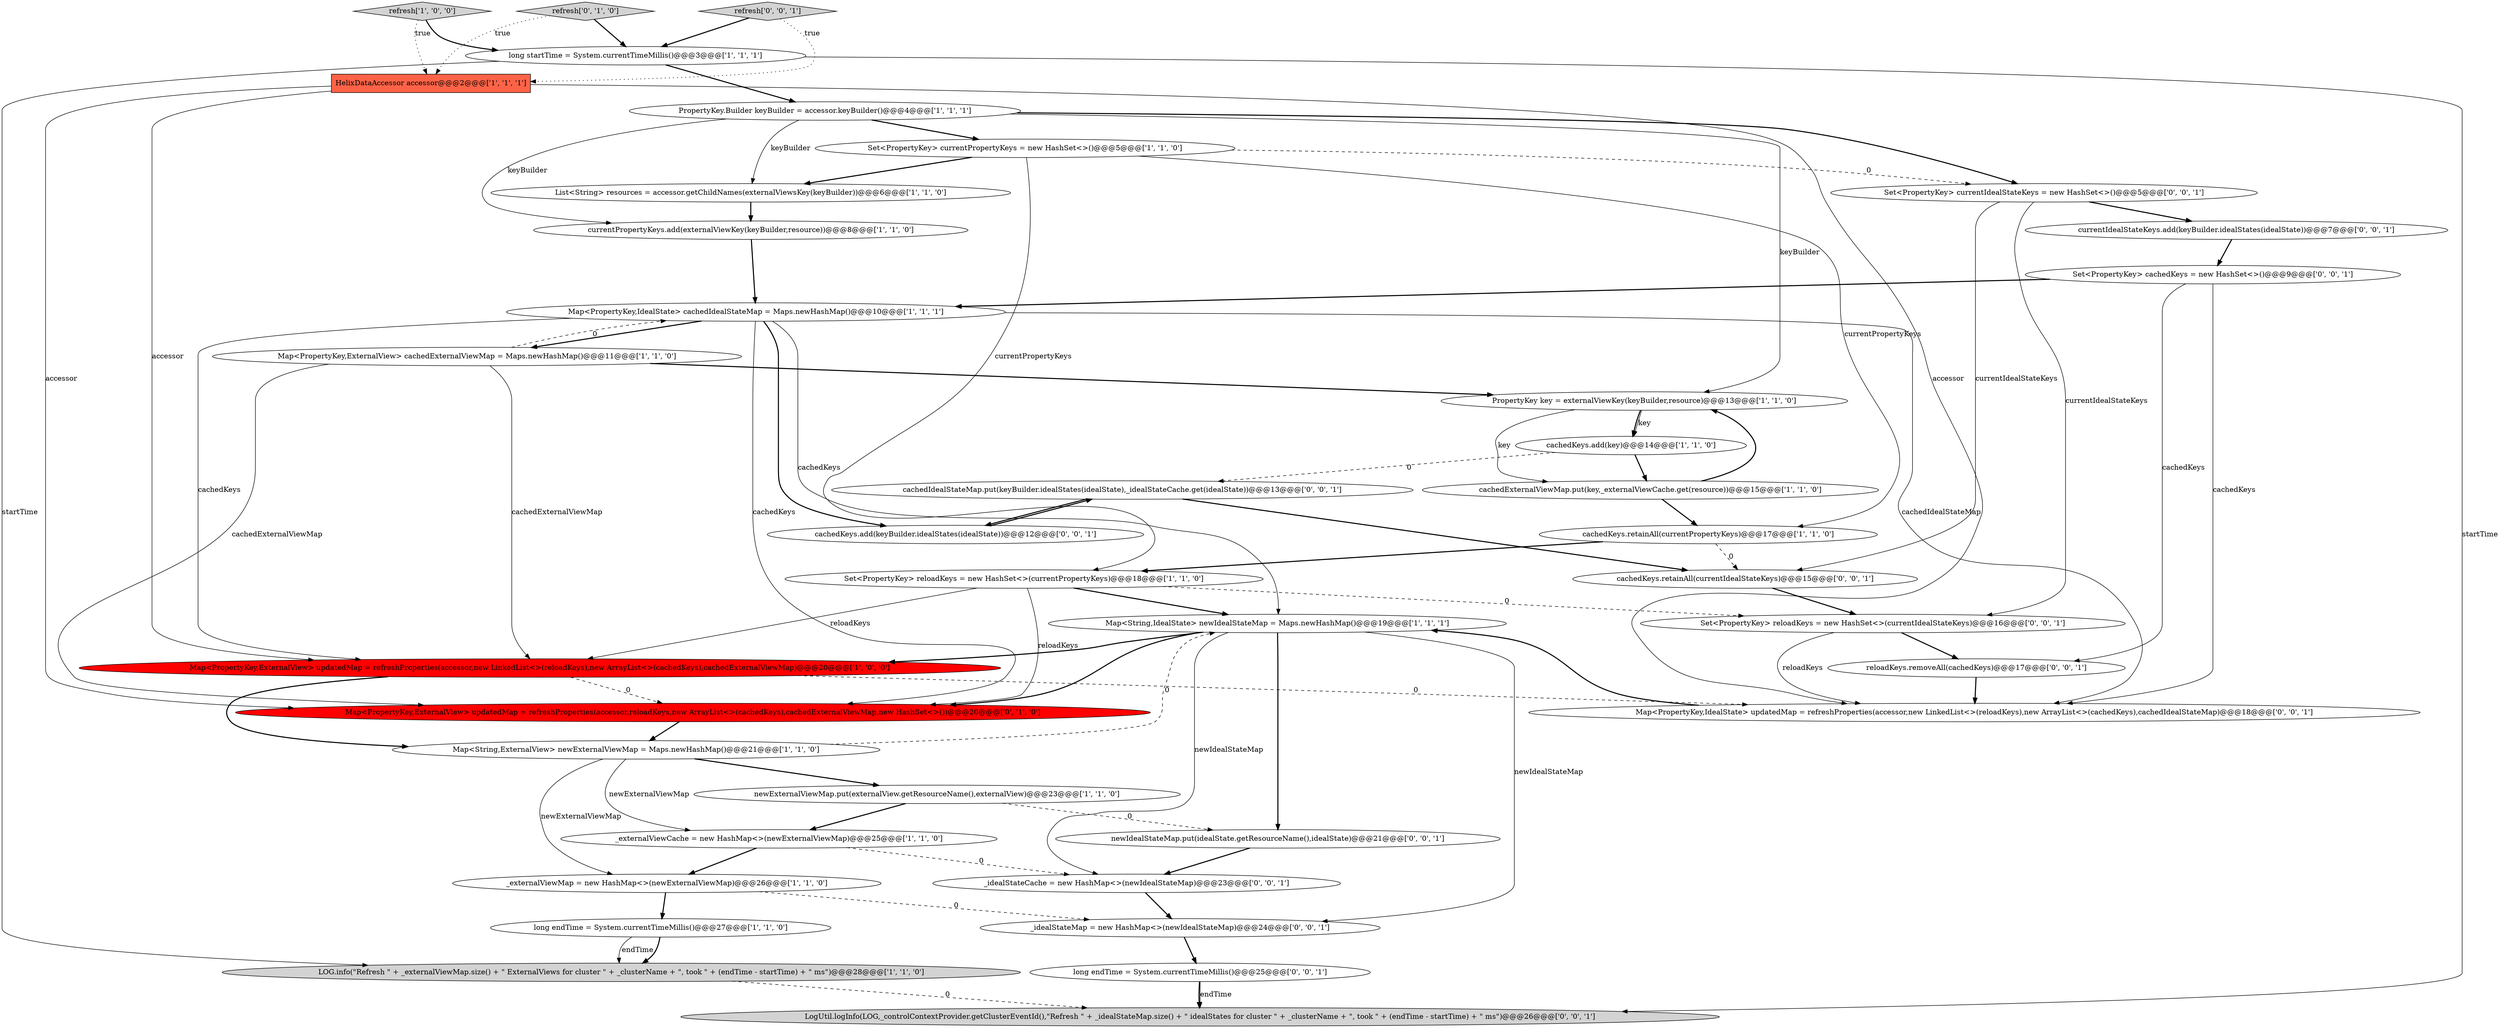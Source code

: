 digraph {
13 [style = filled, label = "long endTime = System.currentTimeMillis()@@@27@@@['1', '1', '0']", fillcolor = white, shape = ellipse image = "AAA0AAABBB1BBB"];
17 [style = filled, label = "Map<PropertyKey,IdealState> cachedIdealStateMap = Maps.newHashMap()@@@10@@@['1', '1', '1']", fillcolor = white, shape = ellipse image = "AAA0AAABBB1BBB"];
20 [style = filled, label = "cachedKeys.add(key)@@@14@@@['1', '1', '0']", fillcolor = white, shape = ellipse image = "AAA0AAABBB1BBB"];
37 [style = filled, label = "long endTime = System.currentTimeMillis()@@@25@@@['0', '0', '1']", fillcolor = white, shape = ellipse image = "AAA0AAABBB3BBB"];
34 [style = filled, label = "_idealStateCache = new HashMap<>(newIdealStateMap)@@@23@@@['0', '0', '1']", fillcolor = white, shape = ellipse image = "AAA0AAABBB3BBB"];
27 [style = filled, label = "cachedIdealStateMap.put(keyBuilder.idealStates(idealState),_idealStateCache.get(idealState))@@@13@@@['0', '0', '1']", fillcolor = white, shape = ellipse image = "AAA0AAABBB3BBB"];
4 [style = filled, label = "Map<String,IdealState> newIdealStateMap = Maps.newHashMap()@@@19@@@['1', '1', '1']", fillcolor = white, shape = ellipse image = "AAA0AAABBB1BBB"];
36 [style = filled, label = "Set<PropertyKey> currentIdealStateKeys = new HashSet<>()@@@5@@@['0', '0', '1']", fillcolor = white, shape = ellipse image = "AAA0AAABBB3BBB"];
35 [style = filled, label = "reloadKeys.removeAll(cachedKeys)@@@17@@@['0', '0', '1']", fillcolor = white, shape = ellipse image = "AAA0AAABBB3BBB"];
18 [style = filled, label = "cachedKeys.retainAll(currentPropertyKeys)@@@17@@@['1', '1', '0']", fillcolor = white, shape = ellipse image = "AAA0AAABBB1BBB"];
12 [style = filled, label = "Map<PropertyKey,ExternalView> updatedMap = refreshProperties(accessor,new LinkedList<>(reloadKeys),new ArrayList<>(cachedKeys),cachedExternalViewMap)@@@20@@@['1', '0', '0']", fillcolor = red, shape = ellipse image = "AAA1AAABBB1BBB"];
5 [style = filled, label = "cachedExternalViewMap.put(key,_externalViewCache.get(resource))@@@15@@@['1', '1', '0']", fillcolor = white, shape = ellipse image = "AAA0AAABBB1BBB"];
33 [style = filled, label = "Set<PropertyKey> cachedKeys = new HashSet<>()@@@9@@@['0', '0', '1']", fillcolor = white, shape = ellipse image = "AAA0AAABBB3BBB"];
21 [style = filled, label = "_externalViewCache = new HashMap<>(newExternalViewMap)@@@25@@@['1', '1', '0']", fillcolor = white, shape = ellipse image = "AAA0AAABBB1BBB"];
29 [style = filled, label = "Map<PropertyKey,IdealState> updatedMap = refreshProperties(accessor,new LinkedList<>(reloadKeys),new ArrayList<>(cachedKeys),cachedIdealStateMap)@@@18@@@['0', '0', '1']", fillcolor = white, shape = ellipse image = "AAA0AAABBB3BBB"];
31 [style = filled, label = "currentIdealStateKeys.add(keyBuilder.idealStates(idealState))@@@7@@@['0', '0', '1']", fillcolor = white, shape = ellipse image = "AAA0AAABBB3BBB"];
16 [style = filled, label = "PropertyKey.Builder keyBuilder = accessor.keyBuilder()@@@4@@@['1', '1', '1']", fillcolor = white, shape = ellipse image = "AAA0AAABBB1BBB"];
25 [style = filled, label = "refresh['0', '0', '1']", fillcolor = lightgray, shape = diamond image = "AAA0AAABBB3BBB"];
2 [style = filled, label = "currentPropertyKeys.add(externalViewKey(keyBuilder,resource))@@@8@@@['1', '1', '0']", fillcolor = white, shape = ellipse image = "AAA0AAABBB1BBB"];
0 [style = filled, label = "refresh['1', '0', '0']", fillcolor = lightgray, shape = diamond image = "AAA0AAABBB1BBB"];
22 [style = filled, label = "refresh['0', '1', '0']", fillcolor = lightgray, shape = diamond image = "AAA0AAABBB2BBB"];
30 [style = filled, label = "Set<PropertyKey> reloadKeys = new HashSet<>(currentIdealStateKeys)@@@16@@@['0', '0', '1']", fillcolor = white, shape = ellipse image = "AAA0AAABBB3BBB"];
23 [style = filled, label = "Map<PropertyKey,ExternalView> updatedMap = refreshProperties(accessor,reloadKeys,new ArrayList<>(cachedKeys),cachedExternalViewMap,new HashSet<>())@@@20@@@['0', '1', '0']", fillcolor = red, shape = ellipse image = "AAA1AAABBB2BBB"];
7 [style = filled, label = "long startTime = System.currentTimeMillis()@@@3@@@['1', '1', '1']", fillcolor = white, shape = ellipse image = "AAA0AAABBB1BBB"];
14 [style = filled, label = "HelixDataAccessor accessor@@@2@@@['1', '1', '1']", fillcolor = tomato, shape = box image = "AAA0AAABBB1BBB"];
9 [style = filled, label = "Map<PropertyKey,ExternalView> cachedExternalViewMap = Maps.newHashMap()@@@11@@@['1', '1', '0']", fillcolor = white, shape = ellipse image = "AAA0AAABBB1BBB"];
6 [style = filled, label = "newExternalViewMap.put(externalView.getResourceName(),externalView)@@@23@@@['1', '1', '0']", fillcolor = white, shape = ellipse image = "AAA0AAABBB1BBB"];
11 [style = filled, label = "Map<String,ExternalView> newExternalViewMap = Maps.newHashMap()@@@21@@@['1', '1', '0']", fillcolor = white, shape = ellipse image = "AAA0AAABBB1BBB"];
26 [style = filled, label = "newIdealStateMap.put(idealState.getResourceName(),idealState)@@@21@@@['0', '0', '1']", fillcolor = white, shape = ellipse image = "AAA0AAABBB3BBB"];
8 [style = filled, label = "LOG.info(\"Refresh \" + _externalViewMap.size() + \" ExternalViews for cluster \" + _clusterName + \", took \" + (endTime - startTime) + \" ms\")@@@28@@@['1', '1', '0']", fillcolor = lightgray, shape = ellipse image = "AAA0AAABBB1BBB"];
38 [style = filled, label = "cachedKeys.retainAll(currentIdealStateKeys)@@@15@@@['0', '0', '1']", fillcolor = white, shape = ellipse image = "AAA0AAABBB3BBB"];
24 [style = filled, label = "_idealStateMap = new HashMap<>(newIdealStateMap)@@@24@@@['0', '0', '1']", fillcolor = white, shape = ellipse image = "AAA0AAABBB3BBB"];
32 [style = filled, label = "LogUtil.logInfo(LOG,_controlContextProvider.getClusterEventId(),\"Refresh \" + _idealStateMap.size() + \" idealStates for cluster \" + _clusterName + \", took \" + (endTime - startTime) + \" ms\")@@@26@@@['0', '0', '1']", fillcolor = lightgray, shape = ellipse image = "AAA0AAABBB3BBB"];
10 [style = filled, label = "List<String> resources = accessor.getChildNames(externalViewsKey(keyBuilder))@@@6@@@['1', '1', '0']", fillcolor = white, shape = ellipse image = "AAA0AAABBB1BBB"];
28 [style = filled, label = "cachedKeys.add(keyBuilder.idealStates(idealState))@@@12@@@['0', '0', '1']", fillcolor = white, shape = ellipse image = "AAA0AAABBB3BBB"];
3 [style = filled, label = "Set<PropertyKey> reloadKeys = new HashSet<>(currentPropertyKeys)@@@18@@@['1', '1', '0']", fillcolor = white, shape = ellipse image = "AAA0AAABBB1BBB"];
1 [style = filled, label = "PropertyKey key = externalViewKey(keyBuilder,resource)@@@13@@@['1', '1', '0']", fillcolor = white, shape = ellipse image = "AAA0AAABBB1BBB"];
15 [style = filled, label = "_externalViewMap = new HashMap<>(newExternalViewMap)@@@26@@@['1', '1', '0']", fillcolor = white, shape = ellipse image = "AAA0AAABBB1BBB"];
19 [style = filled, label = "Set<PropertyKey> currentPropertyKeys = new HashSet<>()@@@5@@@['1', '1', '0']", fillcolor = white, shape = ellipse image = "AAA0AAABBB1BBB"];
18->3 [style = bold, label=""];
27->38 [style = bold, label=""];
4->24 [style = solid, label="newIdealStateMap"];
1->5 [style = solid, label="key"];
21->15 [style = bold, label=""];
17->9 [style = bold, label=""];
27->28 [style = bold, label=""];
26->34 [style = bold, label=""];
8->32 [style = dashed, label="0"];
11->15 [style = solid, label="newExternalViewMap"];
1->20 [style = bold, label=""];
9->12 [style = solid, label="cachedExternalViewMap"];
1->20 [style = solid, label="key"];
3->4 [style = bold, label=""];
22->14 [style = dotted, label="true"];
38->30 [style = bold, label=""];
34->24 [style = bold, label=""];
16->2 [style = solid, label="keyBuilder"];
7->8 [style = solid, label="startTime"];
37->32 [style = solid, label="endTime"];
6->26 [style = dashed, label="0"];
7->16 [style = bold, label=""];
37->32 [style = bold, label=""];
36->38 [style = solid, label="currentIdealStateKeys"];
11->4 [style = dashed, label="0"];
15->13 [style = bold, label=""];
4->34 [style = solid, label="newIdealStateMap"];
36->31 [style = bold, label=""];
12->11 [style = bold, label=""];
16->19 [style = bold, label=""];
25->7 [style = bold, label=""];
22->7 [style = bold, label=""];
19->3 [style = solid, label="currentPropertyKeys"];
0->7 [style = bold, label=""];
14->29 [style = solid, label="accessor"];
5->1 [style = bold, label=""];
31->33 [style = bold, label=""];
9->23 [style = solid, label="cachedExternalViewMap"];
17->4 [style = solid, label="cachedKeys"];
0->14 [style = dotted, label="true"];
10->2 [style = bold, label=""];
9->1 [style = bold, label=""];
4->23 [style = bold, label=""];
2->17 [style = bold, label=""];
7->32 [style = solid, label="startTime"];
30->29 [style = solid, label="reloadKeys"];
16->36 [style = bold, label=""];
3->30 [style = dashed, label="0"];
12->23 [style = dashed, label="0"];
35->29 [style = bold, label=""];
21->34 [style = dashed, label="0"];
14->23 [style = solid, label="accessor"];
3->23 [style = solid, label="reloadKeys"];
6->21 [style = bold, label=""];
15->24 [style = dashed, label="0"];
19->10 [style = bold, label=""];
5->18 [style = bold, label=""];
17->12 [style = solid, label="cachedKeys"];
36->30 [style = solid, label="currentIdealStateKeys"];
30->35 [style = bold, label=""];
4->12 [style = bold, label=""];
16->10 [style = solid, label="keyBuilder"];
23->11 [style = bold, label=""];
33->17 [style = bold, label=""];
17->23 [style = solid, label="cachedKeys"];
29->4 [style = bold, label=""];
3->12 [style = solid, label="reloadKeys"];
20->27 [style = dashed, label="0"];
11->6 [style = bold, label=""];
19->18 [style = solid, label="currentPropertyKeys"];
4->26 [style = bold, label=""];
25->14 [style = dotted, label="true"];
13->8 [style = solid, label="endTime"];
11->21 [style = solid, label="newExternalViewMap"];
18->38 [style = dashed, label="0"];
20->5 [style = bold, label=""];
17->29 [style = solid, label="cachedIdealStateMap"];
16->1 [style = solid, label="keyBuilder"];
17->28 [style = bold, label=""];
19->36 [style = dashed, label="0"];
9->17 [style = dashed, label="0"];
33->35 [style = solid, label="cachedKeys"];
24->37 [style = bold, label=""];
12->29 [style = dashed, label="0"];
33->29 [style = solid, label="cachedKeys"];
28->27 [style = bold, label=""];
13->8 [style = bold, label=""];
14->12 [style = solid, label="accessor"];
}
